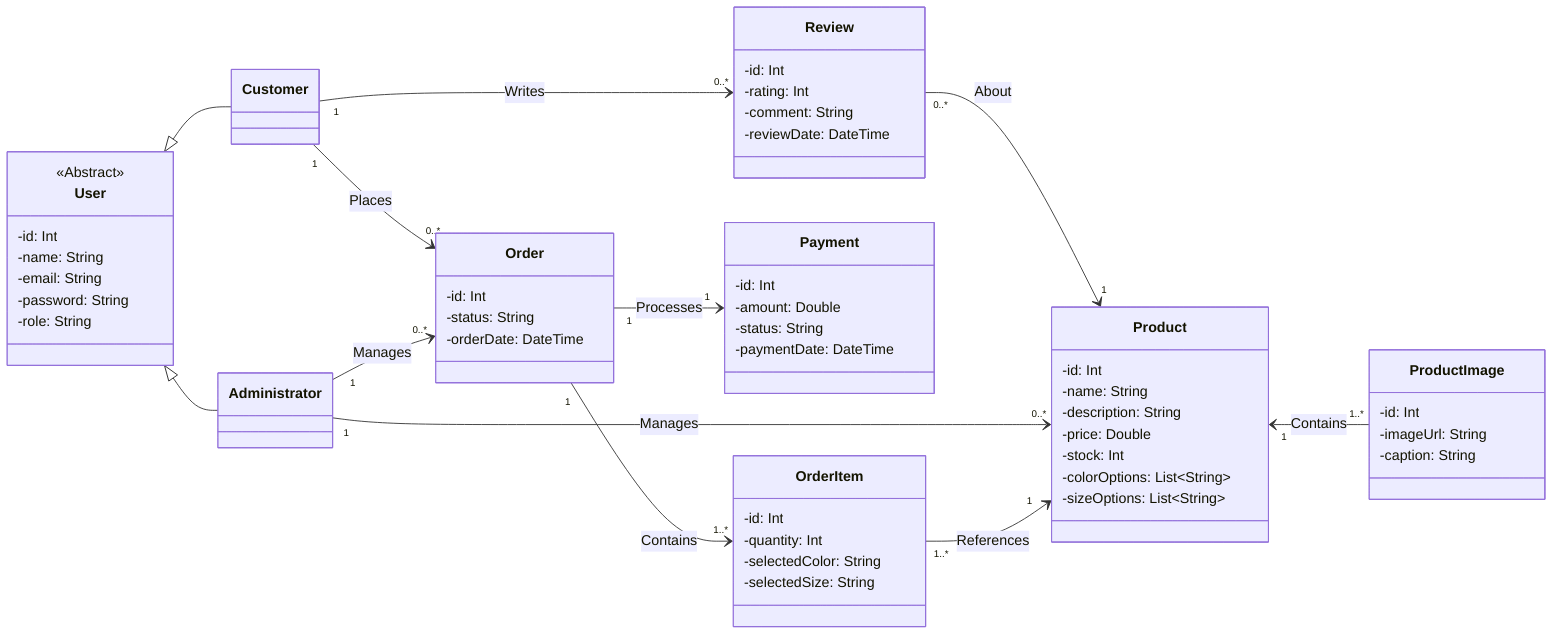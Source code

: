 classDiagram
    direction LR
    
    class User {
        <<Abstract>>
        -id: Int
        -name: String
        -email: String
        -password: String
        -role: String
    }

    class Customer {
 
    }

    class Administrator { 
 
    }

    class Product {
        -id: Int
        -name: String
        -description: String
        -price: Double
        -stock: Int
        -colorOptions: List~String~
        -sizeOptions: List~String~
    }

    class ProductImage {
        -id: Int
        -imageUrl: String
        -caption: String
    }

    class Order {
        -id: Int
        -status: String
        -orderDate: DateTime
    }

    class OrderItem {
        -id: Int
        -quantity: Int
        -selectedColor: String
        -selectedSize: String
    }

    class Payment {
        -id: Int
        -amount: Double
        -status: String
        -paymentDate: DateTime
    }

    class Review {
        -id: Int
        -rating: Int
        -comment: String
        -reviewDate: DateTime
    }

    %% Inheritance Relationships
    User <|-- Customer
    User <|-- Administrator

    %% Association Relationships
    Customer "1" --> "0..*" Order : Places
    Customer "1" --> "0..*" Review : Writes
    Review "0..*" --> "1" Product : About

    Administrator "1" --> "0..*" Product : Manages
    Administrator "1" --> "0..*" Order : Manages

    Order "1" --> "1..*" OrderItem : Contains
    Order "1" --> "1" Payment : Processes

    OrderItem "1..*" --> "1" Product : References
    Product "1" <-- "1..*" ProductImage : Contains
